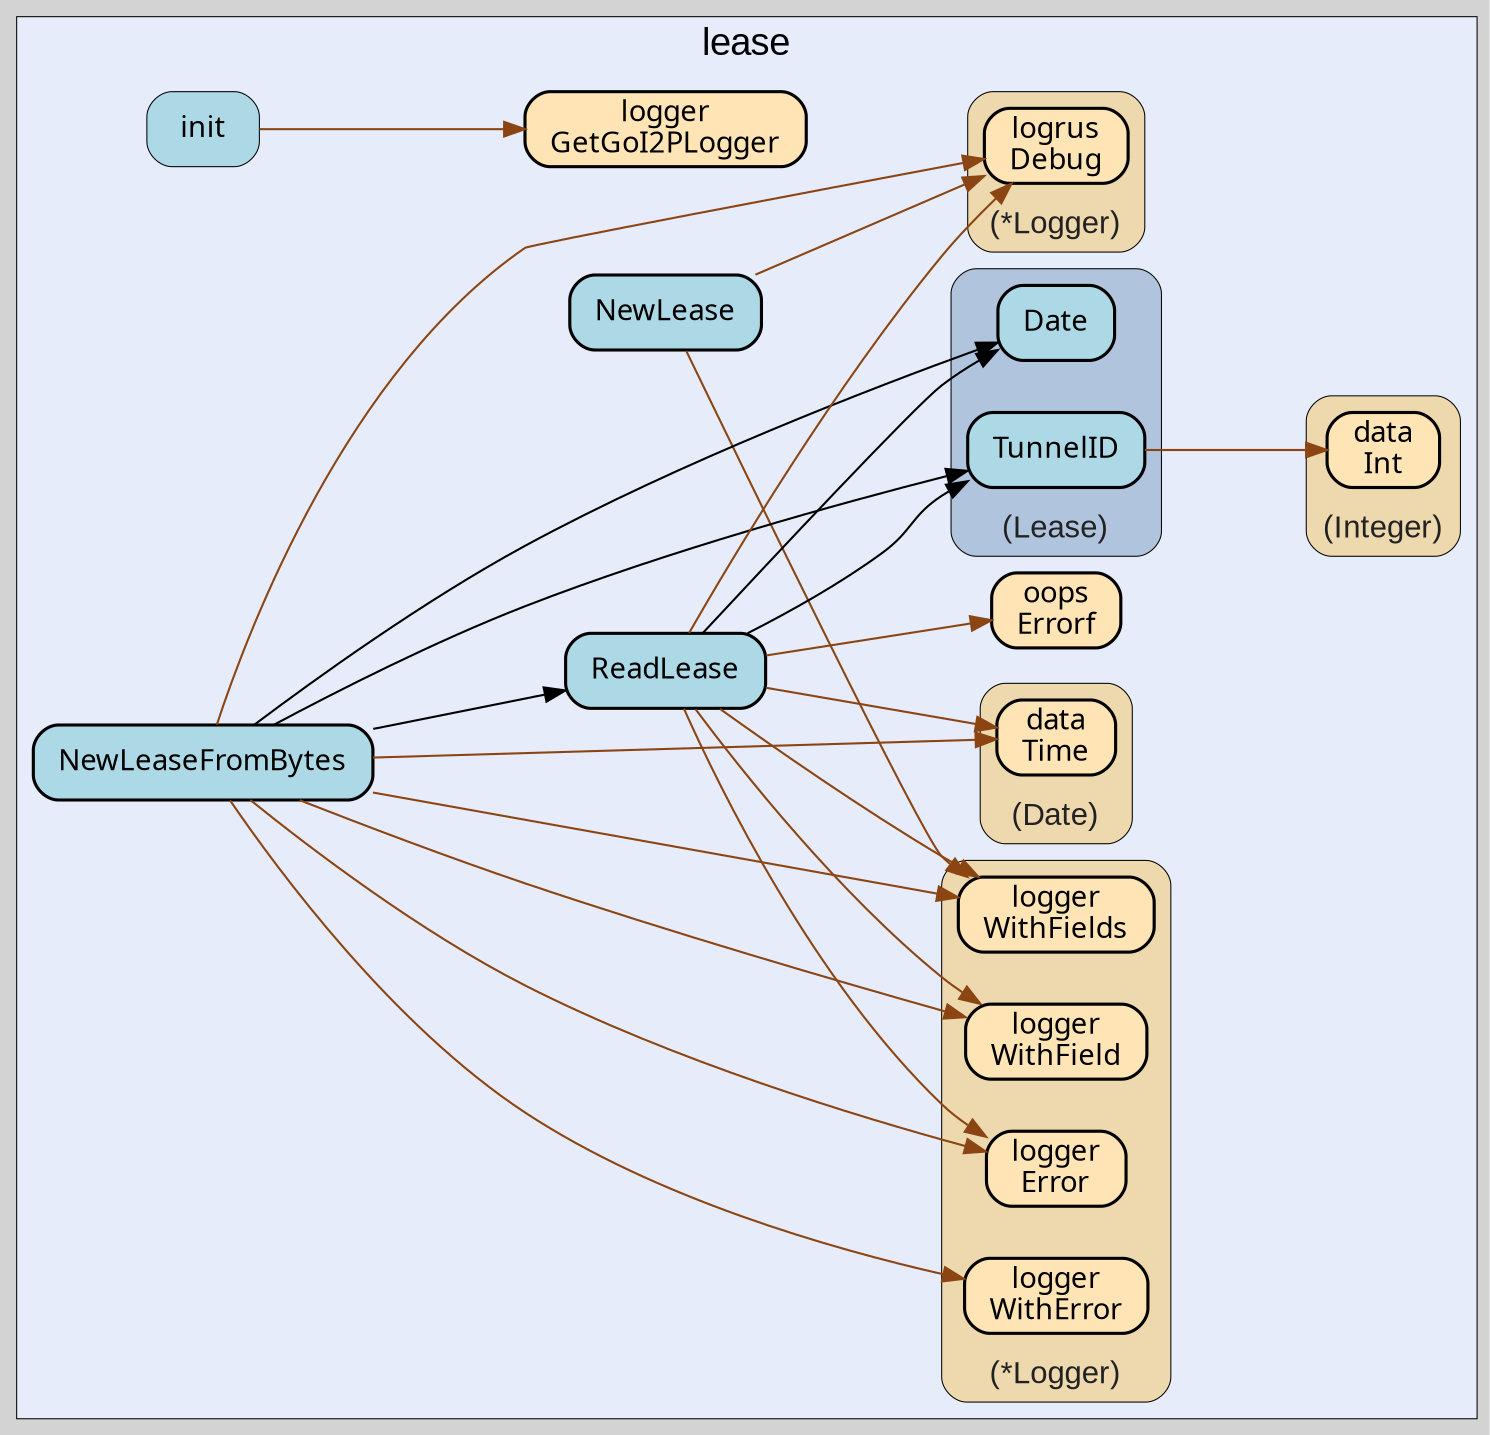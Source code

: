 digraph gocallvis {
    label="";
    labeljust="l";
    fontname="Arial";
    fontsize="14";
    rankdir="LR";
    bgcolor="lightgray";
    style="solid";
    penwidth="0.5";
    pad="0.0";
    nodesep="0.35";

    node [shape="box" style="filled,rounded" fillcolor="honeydew" fontname="Verdana" penwidth="1.0" margin="0.16,0.0"];
    edge [minlen="2"]

    subgraph "cluster_focus" {
        label="lease";
labelloc="t";
labeljust="c";
fontsize="18";
bgcolor="#e6ecfa";
        
        "github.com/go-i2p/common/lease.NewLease" [ tooltip="github.com/go-i2p/common/lease.NewLease | defined in lease_struct.go:55\nat lease_struct.go:74: calling [(*github.com/go-i2p/logger.Logger).WithFields]\nat lease_struct.go:56: calling [(*github.com/sirupsen/logrus.Logger).Debug]\nat lease_struct.go:77: calling [(*github.com/sirupsen/logrus.Logger).Debug]" fillcolor="lightblue" label="NewLease" penwidth="1.5" ]
        "github.com/go-i2p/common/lease.init" [ label="init" penwidth="0.5" tooltip="github.com/go-i2p/common/lease.init | defined in .:0\nat lease_struct.go:13: calling [github.com/go-i2p/logger.GetGoI2PLogger]" fillcolor="lightblue" ]
        "github.com/go-i2p/logger.GetGoI2PLogger" [ penwidth="1.5" tooltip="github.com/go-i2p/logger.GetGoI2PLogger | defined in log.go:120" fillcolor="moccasin" label="logger\nGetGoI2PLogger" ]
        "github.com/go-i2p/common/lease.NewLeaseFromBytes" [ tooltip="github.com/go-i2p/common/lease.NewLeaseFromBytes | defined in utils.go:38\nat utils.go:39: calling [(*github.com/go-i2p/logger.Logger).WithField]\nat utils.go:39: calling [(*github.com/sirupsen/logrus.Logger).Debug]\nat utils.go:54: calling [(*github.com/sirupsen/logrus.Logger).Debug]\nat utils.go:51: calling [(github.com/go-i2p/common/lease.Lease).TunnelID]\nat utils.go:52: calling [(github.com/go-i2p/common/lease.Lease).Date]\nat utils.go:50: calling [(*github.com/go-i2p/logger.Logger).WithFields]\nat utils.go:52: calling [(github.com/go-i2p/common/data.Date).Time]\nat utils.go:44: calling [(*github.com/go-i2p/logger.Logger).Error]\nat utils.go:42: calling [github.com/go-i2p/common/lease.ReadLease]\nat utils.go:44: calling [(*github.com/go-i2p/logger.Logger).WithError]" fillcolor="lightblue" label="NewLeaseFromBytes" penwidth="1.5" ]
        "github.com/go-i2p/common/lease.ReadLease" [ penwidth="1.5" tooltip="github.com/go-i2p/common/lease.ReadLease | defined in utils.go:12\nat utils.go:13: calling [(*github.com/go-i2p/logger.Logger).WithField]\nat utils.go:13: calling [(*github.com/sirupsen/logrus.Logger).Debug]\nat utils.go:31: calling [(*github.com/sirupsen/logrus.Logger).Debug]\nat utils.go:16: calling [github.com/samber/oops.Errorf]\nat utils.go:20: calling [(*github.com/go-i2p/logger.Logger).Error]\nat utils.go:29: calling [(github.com/go-i2p/common/lease.Lease).Date]\nat utils.go:29: calling [(github.com/go-i2p/common/data.Date).Time]\nat utils.go:17: calling [(*github.com/go-i2p/logger.Logger).WithFields]\nat utils.go:27: calling [(*github.com/go-i2p/logger.Logger).WithFields]\nat utils.go:28: calling [(github.com/go-i2p/common/lease.Lease).TunnelID]" fillcolor="lightblue" label="ReadLease" ]
        "github.com/samber/oops.Errorf" [ label="oops\nErrorf" penwidth="1.5" tooltip="github.com/samber/oops.Errorf | defined in oops.go:34" fillcolor="moccasin" ]
        
        subgraph "cluster_*github.com/go-i2p/logger.Logger" {
        fillcolor="wheat2";
label="(*Logger)";
tooltip="type: *github.com/go-i2p/logger.Logger";
penwidth="0.5";
fontsize="15";
fontcolor="#222222";
labelloc="b";
style="rounded,filled";
        
        "(*github.com/go-i2p/logger.Logger).WithFields" [ fillcolor="moccasin" label="logger\nWithFields" penwidth="1.5" tooltip="(*github.com/go-i2p/logger.Logger).WithFields | defined in log.go:60" ]
        "(*github.com/go-i2p/logger.Logger).WithField" [ penwidth="1.5" tooltip="(*github.com/go-i2p/logger.Logger).WithField | defined in log.go:54" fillcolor="moccasin" label="logger\nWithField" ]
        "(*github.com/go-i2p/logger.Logger).Error" [ fillcolor="moccasin" label="logger\nError" penwidth="1.5" tooltip="(*github.com/go-i2p/logger.Logger).Error | defined in log.go:42" ]
        "(*github.com/go-i2p/logger.Logger).WithError" [ fillcolor="moccasin" label="logger\nWithError" penwidth="1.5" tooltip="(*github.com/go-i2p/logger.Logger).WithError | defined in log.go:66" ]
        
    }

        subgraph "cluster_*github.com/sirupsen/logrus.Logger" {
        style="rounded,filled";
fillcolor="wheat2";
label="(*Logger)";
tooltip="type: *github.com/sirupsen/logrus.Logger";
penwidth="0.5";
fontsize="15";
fontcolor="#222222";
labelloc="b";
        
        "(*github.com/sirupsen/logrus.Logger).Debug" [ penwidth="1.5" tooltip="(*github.com/sirupsen/logrus.Logger).Debug | defined in logger.go:221" fillcolor="moccasin" label="logrus\nDebug" ]
        
    }

        subgraph "cluster_github.com/go-i2p/common/data.Date" {
        tooltip="type: github.com/go-i2p/common/data.Date";
penwidth="0.5";
fontsize="15";
fontcolor="#222222";
labelloc="b";
style="rounded,filled";
fillcolor="wheat2";
label="(Date)";
        
        "(github.com/go-i2p/common/data.Date).Time" [ penwidth="1.5" tooltip="(github.com/go-i2p/common/data.Date).Time | defined in date.go:41" fillcolor="moccasin" label="data\nTime" ]
        
    }

        subgraph "cluster_github.com/go-i2p/common/data.Integer" {
        fontsize="15";
fontcolor="#222222";
labelloc="b";
style="rounded,filled";
fillcolor="wheat2";
label="(Integer)";
tooltip="type: github.com/go-i2p/common/data.Integer";
penwidth="0.5";
        
        "(github.com/go-i2p/common/data.Integer).Int" [ tooltip="(github.com/go-i2p/common/data.Integer).Int | defined in integer.go:31" fillcolor="moccasin" label="data\nInt" penwidth="1.5" ]
        
    }

        subgraph "cluster_github.com/go-i2p/common/lease.Lease" {
        penwidth="0.5";
style="rounded,filled";
tooltip="type: github.com/go-i2p/common/lease.Lease";
fontsize="15";
fontcolor="#222222";
labelloc="b";
fillcolor="lightsteelblue";
label="(Lease)";
        
        "(github.com/go-i2p/common/lease.Lease).TunnelID" [ fillcolor="lightblue" label="TunnelID" penwidth="1.5" tooltip="(github.com/go-i2p/common/lease.Lease).TunnelID | defined in lease_struct.go:89\nat lease_struct.go:92: calling [(github.com/go-i2p/common/data.Integer).Int]" ]
        "(github.com/go-i2p/common/lease.Lease).Date" [ fillcolor="lightblue" label="Date" penwidth="1.5" tooltip="(github.com/go-i2p/common/lease.Lease).Date | defined in lease_struct.go:97" ]
        
    }

    }

    "github.com/go-i2p/common/lease.NewLeaseFromBytes" -> "(*github.com/go-i2p/logger.Logger).WithField" [ color="saddlebrown" tooltip="at utils.go:39: calling [(*github.com/go-i2p/logger.Logger).WithField]" ]
    "github.com/go-i2p/common/lease.NewLeaseFromBytes" -> "(*github.com/sirupsen/logrus.Logger).Debug" [ color="saddlebrown" tooltip="at utils.go:39: calling [(*github.com/sirupsen/logrus.Logger).Debug]\nat utils.go:54: calling [(*github.com/sirupsen/logrus.Logger).Debug]" ]
    "github.com/go-i2p/common/lease.ReadLease" -> "(*github.com/go-i2p/logger.Logger).WithField" [ color="saddlebrown" tooltip="at utils.go:13: calling [(*github.com/go-i2p/logger.Logger).WithField]" ]
    "(github.com/go-i2p/common/lease.Lease).TunnelID" -> "(github.com/go-i2p/common/data.Integer).Int" [ color="saddlebrown" tooltip="at lease_struct.go:92: calling [(github.com/go-i2p/common/data.Integer).Int]" ]
    "github.com/go-i2p/common/lease.NewLeaseFromBytes" -> "(github.com/go-i2p/common/lease.Lease).TunnelID" [ tooltip="at utils.go:51: calling [(github.com/go-i2p/common/lease.Lease).TunnelID]" ]
    "github.com/go-i2p/common/lease.NewLeaseFromBytes" -> "(github.com/go-i2p/common/lease.Lease).Date" [ tooltip="at utils.go:52: calling [(github.com/go-i2p/common/lease.Lease).Date]" ]
    "github.com/go-i2p/common/lease.NewLeaseFromBytes" -> "(*github.com/go-i2p/logger.Logger).WithFields" [ color="saddlebrown" tooltip="at utils.go:50: calling [(*github.com/go-i2p/logger.Logger).WithFields]" ]
    "github.com/go-i2p/common/lease.init" -> "github.com/go-i2p/logger.GetGoI2PLogger" [ color="saddlebrown" tooltip="at lease_struct.go:13: calling [github.com/go-i2p/logger.GetGoI2PLogger]" ]
    "github.com/go-i2p/common/lease.ReadLease" -> "(*github.com/sirupsen/logrus.Logger).Debug" [ color="saddlebrown" tooltip="at utils.go:13: calling [(*github.com/sirupsen/logrus.Logger).Debug]\nat utils.go:31: calling [(*github.com/sirupsen/logrus.Logger).Debug]" ]
    "github.com/go-i2p/common/lease.ReadLease" -> "github.com/samber/oops.Errorf" [ color="saddlebrown" tooltip="at utils.go:16: calling [github.com/samber/oops.Errorf]" ]
    "github.com/go-i2p/common/lease.ReadLease" -> "(*github.com/go-i2p/logger.Logger).Error" [ tooltip="at utils.go:20: calling [(*github.com/go-i2p/logger.Logger).Error]" color="saddlebrown" ]
    "github.com/go-i2p/common/lease.ReadLease" -> "(github.com/go-i2p/common/lease.Lease).Date" [ tooltip="at utils.go:29: calling [(github.com/go-i2p/common/lease.Lease).Date]" ]
    "github.com/go-i2p/common/lease.ReadLease" -> "(github.com/go-i2p/common/data.Date).Time" [ color="saddlebrown" tooltip="at utils.go:29: calling [(github.com/go-i2p/common/data.Date).Time]" ]
    "github.com/go-i2p/common/lease.NewLeaseFromBytes" -> "(github.com/go-i2p/common/data.Date).Time" [ color="saddlebrown" tooltip="at utils.go:52: calling [(github.com/go-i2p/common/data.Date).Time]" ]
    "github.com/go-i2p/common/lease.NewLease" -> "(*github.com/go-i2p/logger.Logger).WithFields" [ color="saddlebrown" tooltip="at lease_struct.go:74: calling [(*github.com/go-i2p/logger.Logger).WithFields]" ]
    "github.com/go-i2p/common/lease.ReadLease" -> "(*github.com/go-i2p/logger.Logger).WithFields" [ color="saddlebrown" tooltip="at utils.go:17: calling [(*github.com/go-i2p/logger.Logger).WithFields]\nat utils.go:27: calling [(*github.com/go-i2p/logger.Logger).WithFields]" ]
    "github.com/go-i2p/common/lease.NewLeaseFromBytes" -> "(*github.com/go-i2p/logger.Logger).Error" [ color="saddlebrown" tooltip="at utils.go:44: calling [(*github.com/go-i2p/logger.Logger).Error]" ]
    "github.com/go-i2p/common/lease.NewLease" -> "(*github.com/sirupsen/logrus.Logger).Debug" [ color="saddlebrown" tooltip="at lease_struct.go:56: calling [(*github.com/sirupsen/logrus.Logger).Debug]\nat lease_struct.go:77: calling [(*github.com/sirupsen/logrus.Logger).Debug]" ]
    "github.com/go-i2p/common/lease.ReadLease" -> "(github.com/go-i2p/common/lease.Lease).TunnelID" [ tooltip="at utils.go:28: calling [(github.com/go-i2p/common/lease.Lease).TunnelID]" ]
    "github.com/go-i2p/common/lease.NewLeaseFromBytes" -> "github.com/go-i2p/common/lease.ReadLease" [ tooltip="at utils.go:42: calling [github.com/go-i2p/common/lease.ReadLease]" ]
    "github.com/go-i2p/common/lease.NewLeaseFromBytes" -> "(*github.com/go-i2p/logger.Logger).WithError" [ color="saddlebrown" tooltip="at utils.go:44: calling [(*github.com/go-i2p/logger.Logger).WithError]" ]
}
